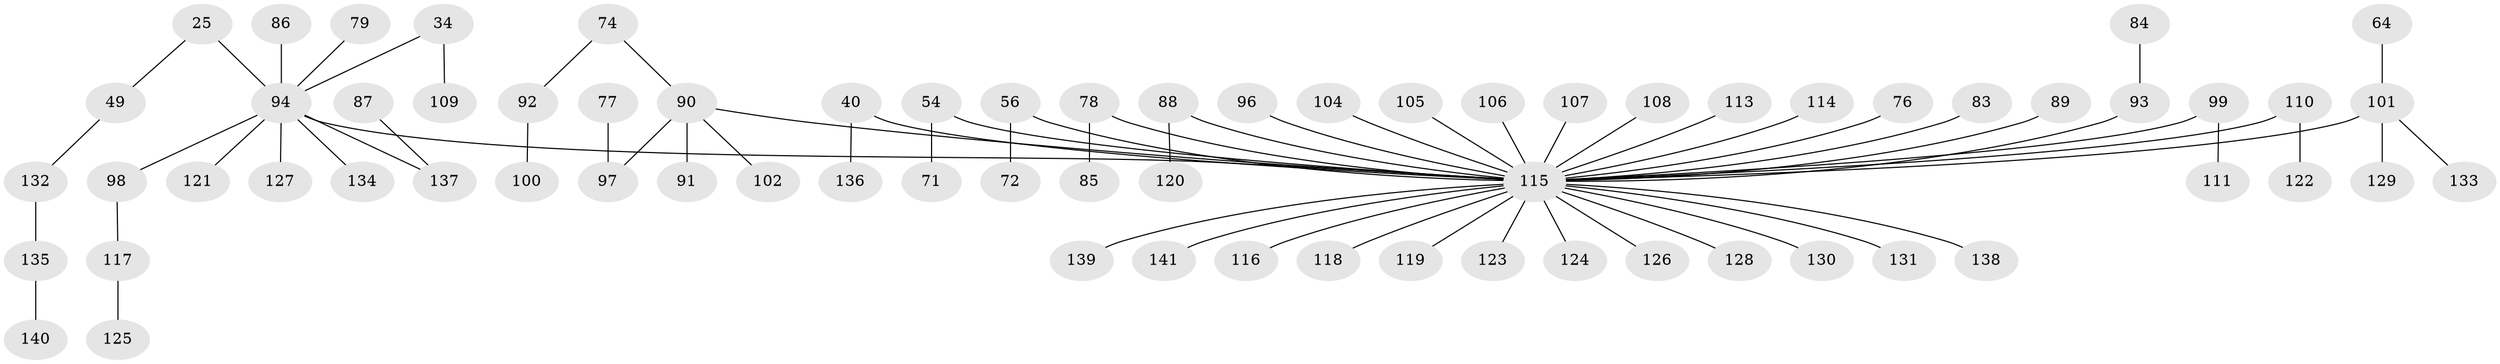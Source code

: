 // original degree distribution, {6: 0.0070921985815602835, 7: 0.0070921985815602835, 4: 0.09219858156028368, 3: 0.15602836879432624, 2: 0.23404255319148937, 1: 0.48226950354609927, 5: 0.02127659574468085}
// Generated by graph-tools (version 1.1) at 2025/53/03/09/25 04:53:59]
// undirected, 70 vertices, 69 edges
graph export_dot {
graph [start="1"]
  node [color=gray90,style=filled];
  25;
  34;
  40;
  49;
  54;
  56 [super="+42+53"];
  64;
  71;
  72;
  74;
  76;
  77;
  78;
  79;
  83;
  84;
  85;
  86;
  87;
  88;
  89;
  90 [super="+45"];
  91;
  92;
  93 [super="+73"];
  94 [super="+68+20+67"];
  96;
  97 [super="+66"];
  98;
  99;
  100;
  101 [super="+15+59+21+61"];
  102;
  104;
  105;
  106;
  107;
  108;
  109;
  110;
  111;
  113;
  114;
  115 [super="+55+95+30+35+80+36+41+47+112+57+62"];
  116;
  117;
  118;
  119;
  120;
  121;
  122;
  123;
  124;
  125;
  126;
  127;
  128;
  129;
  130;
  131;
  132;
  133;
  134;
  135;
  136;
  137 [super="+44"];
  138;
  139;
  140;
  141;
  25 -- 49;
  25 -- 94;
  34 -- 109;
  34 -- 94;
  40 -- 136;
  40 -- 115;
  49 -- 132;
  54 -- 71;
  54 -- 115;
  56 -- 72;
  56 -- 115;
  64 -- 101;
  74 -- 92;
  74 -- 90;
  76 -- 115;
  77 -- 97;
  78 -- 85;
  78 -- 115;
  79 -- 94;
  83 -- 115;
  84 -- 93;
  86 -- 94;
  87 -- 137;
  88 -- 120;
  88 -- 115;
  89 -- 115;
  90 -- 91;
  90 -- 97;
  90 -- 102;
  90 -- 115;
  92 -- 100;
  93 -- 115;
  94 -- 127;
  94 -- 134;
  94 -- 98;
  94 -- 137;
  94 -- 121;
  94 -- 115;
  96 -- 115;
  98 -- 117;
  99 -- 111;
  99 -- 115;
  101 -- 133;
  101 -- 129;
  101 -- 115;
  104 -- 115;
  105 -- 115;
  106 -- 115;
  107 -- 115;
  108 -- 115;
  110 -- 122;
  110 -- 115;
  113 -- 115;
  114 -- 115;
  115 -- 118;
  115 -- 128;
  115 -- 131;
  115 -- 138;
  115 -- 116;
  115 -- 123;
  115 -- 124;
  115 -- 126;
  115 -- 130;
  115 -- 119;
  115 -- 139;
  115 -- 141;
  117 -- 125;
  132 -- 135;
  135 -- 140;
}
